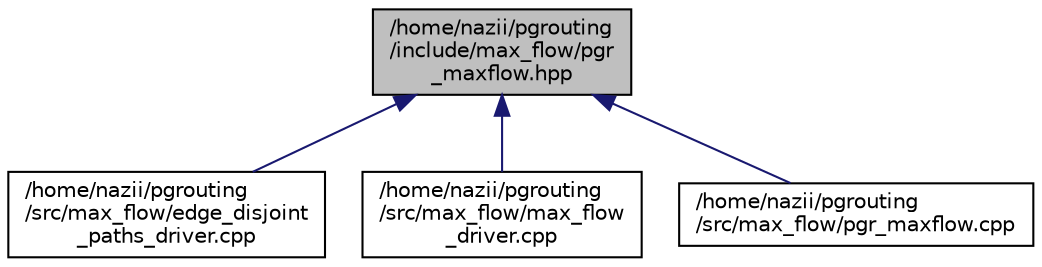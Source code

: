 digraph "/home/nazii/pgrouting/include/max_flow/pgr_maxflow.hpp"
{
  edge [fontname="Helvetica",fontsize="10",labelfontname="Helvetica",labelfontsize="10"];
  node [fontname="Helvetica",fontsize="10",shape=record];
  Node19 [label="/home/nazii/pgrouting\l/include/max_flow/pgr\l_maxflow.hpp",height=0.2,width=0.4,color="black", fillcolor="grey75", style="filled", fontcolor="black"];
  Node19 -> Node20 [dir="back",color="midnightblue",fontsize="10",style="solid",fontname="Helvetica"];
  Node20 [label="/home/nazii/pgrouting\l/src/max_flow/edge_disjoint\l_paths_driver.cpp",height=0.2,width=0.4,color="black", fillcolor="white", style="filled",URL="$edge__disjoint__paths__driver_8cpp.html"];
  Node19 -> Node21 [dir="back",color="midnightblue",fontsize="10",style="solid",fontname="Helvetica"];
  Node21 [label="/home/nazii/pgrouting\l/src/max_flow/max_flow\l_driver.cpp",height=0.2,width=0.4,color="black", fillcolor="white", style="filled",URL="$max__flow__driver_8cpp.html"];
  Node19 -> Node22 [dir="back",color="midnightblue",fontsize="10",style="solid",fontname="Helvetica"];
  Node22 [label="/home/nazii/pgrouting\l/src/max_flow/pgr_maxflow.cpp",height=0.2,width=0.4,color="black", fillcolor="white", style="filled",URL="$pgr__maxflow_8cpp.html"];
}
